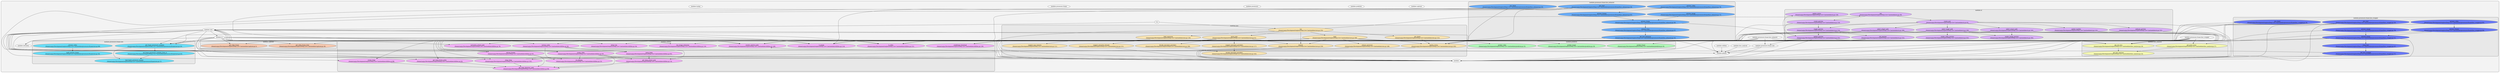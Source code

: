 digraph G {
    graph [rankdir=TB, clusterrank="local"];
    subgraph cluster_G {

        graph [style="filled,rounded", fillcolor="#80808018", label=""];
        modules [label="modules", style="filled", fillcolor="#ffffffb2", fontcolor="#000000", group="0"];
        modules__capturer [label="modules.capturer", style="filled", fillcolor="#ffffffb2", fontcolor="#000000", group="1"];
        modules__core [label="modules.core", style="filled", fillcolor="#ffffffb2", fontcolor="#000000", group="2"];
        modules__face_analyser [label="modules.face_analyser", style="filled", fillcolor="#ffffffb2", fontcolor="#000000", group="3"];
        modules__globals [label="modules.globals", style="filled", fillcolor="#ffffffb2", fontcolor="#000000", group="4"];
        modules__metadata [label="modules.metadata", style="filled", fillcolor="#ffffffb2", fontcolor="#000000", group="5"];
        modules__predicter [label="modules.predicter", style="filled", fillcolor="#ffffffb2", fontcolor="#000000", group="6"];
        modules__processors [label="modules.processors", style="filled", fillcolor="#ffffffb2", fontcolor="#000000", group="7"];
        modules__processors__frame [label="modules.processors.frame", style="filled", fillcolor="#ffffffb2", fontcolor="#000000", group="8"];
        modules__processors__frame__core [label="modules.processors.frame.core", style="filled", fillcolor="#ffffffb2", fontcolor="#000000", group="9"];
        modules__processors__frame__face_enhancer [label="modules.processors.frame.face_enhancer", style="filled", fillcolor="#ffffffb2", fontcolor="#000000", group="10"];
        modules__processors__frame__face_swapper [label="modules.processors.frame.face_swapper", style="filled", fillcolor="#ffffffb2", fontcolor="#000000", group="11"];
        modules__typing [label="modules.typing", style="filled", fillcolor="#ffffffb2", fontcolor="#000000", group="12"];
        modules__ui [label="modules.ui", style="filled", fillcolor="#ffffffb2", fontcolor="#000000", group="13"];
        modules__utilities [label="modules.utilities", style="filled", fillcolor="#ffffffb2", fontcolor="#000000", group="14"];
        run [label="run", style="filled", fillcolor="#ffffffb2", fontcolor="#000000", group="15"];
        subgraph cluster_modules__capturer {

            graph [style="filled,rounded", fillcolor="#80808018", label="modules.capturer"];
            modules__capturer__get_video_frame [label="get_video_frame\n(/home/sanjay/Development/explore/Deep-Live-Cam/modules/capturer.py:5)", style="filled", fillcolor="#ffbd99b2", fontcolor="#000000", group="1"];
            modules__capturer__get_video_frame_total [label="get_video_frame_total\n(/home/sanjay/Development/explore/Deep-Live-Cam/modules/capturer.py:16)", style="filled", fillcolor="#ffbd99b2", fontcolor="#000000", group="1"];
        }
        subgraph cluster_modules__core {

            graph [style="filled,rounded", fillcolor="#80808018", label="modules.core"];
            modules__core__decode_execution_providers [label="decode_execution_providers\n(/home/sanjay/Development/explore/Deep-Live-Cam/modules/core.py:106)", style="filled", fillcolor="#ffe199b2", fontcolor="#000000", group="2"];
            modules__core__destroy [label="destroy\n(/home/sanjay/Development/explore/Deep-Live-Cam/modules/core.py:229)", style="filled", fillcolor="#ffe199b2", fontcolor="#000000", group="2"];
            modules__core__encode_execution_providers [label="encode_execution_providers\n(/home/sanjay/Development/explore/Deep-Live-Cam/modules/core.py:102)", style="filled", fillcolor="#ffe199b2", fontcolor="#000000", group="2"];
            modules__core__limit_resources [label="limit_resources\n(/home/sanjay/Development/explore/Deep-Live-Cam/modules/core.py:129)", style="filled", fillcolor="#ffe199b2", fontcolor="#000000", group="2"];
            modules__core__parse_args [label="parse_args\n(/home/sanjay/Development/explore/Deep-Live-Cam/modules/core.py:31)", style="filled", fillcolor="#ffe199b2", fontcolor="#000000", group="2"];
            modules__core__pre_check [label="pre_check\n(/home/sanjay/Development/explore/Deep-Live-Cam/modules/core.py:153)", style="filled", fillcolor="#ffe199b2", fontcolor="#000000", group="2"];
            modules__core__release_resources [label="release_resources\n(/home/sanjay/Development/explore/Deep-Live-Cam/modules/core.py:148)", style="filled", fillcolor="#ffe199b2", fontcolor="#000000", group="2"];
            modules__core__run [label="run\n(/home/sanjay/Development/explore/Deep-Live-Cam/modules/core.py:235)", style="filled", fillcolor="#ffe199b2", fontcolor="#000000", group="2"];
            modules__core__start [label="start\n(/home/sanjay/Development/explore/Deep-Live-Cam/modules/core.py:169)", style="filled", fillcolor="#ffe199b2", fontcolor="#000000", group="2"];
            modules__core__suggest_execution_providers [label="suggest_execution_providers\n(/home/sanjay/Development/explore/Deep-Live-Cam/modules/core.py:117)", style="filled", fillcolor="#ffe199b2", fontcolor="#000000", group="2"];
            modules__core__suggest_execution_threads [label="suggest_execution_threads\n(/home/sanjay/Development/explore/Deep-Live-Cam/modules/core.py:121)", style="filled", fillcolor="#ffe199b2", fontcolor="#000000", group="2"];
            modules__core__suggest_max_memory [label="suggest_max_memory\n(/home/sanjay/Development/explore/Deep-Live-Cam/modules/core.py:111)", style="filled", fillcolor="#ffe199b2", fontcolor="#000000", group="2"];
            modules__core__update_status [label="update_status\n(/home/sanjay/Development/explore/Deep-Live-Cam/modules/core.py:163)", style="filled", fillcolor="#ffe199b2", fontcolor="#000000", group="2"];
        }
        subgraph cluster_modules__face_analyser {

            graph [style="filled,rounded", fillcolor="#80808018", label="modules.face_analyser"];
            modules__face_analyser__get_face_analyser [label="get_face_analyser\n(/home/sanjay/Development/explore/Deep-Live-Cam/modules/face_analyser.py:10)", style="filled", fillcolor="#f9ff99b2", fontcolor="#000000", group="3"];
            modules__face_analyser__get_many_faces [label="get_many_faces\n(/home/sanjay/Development/explore/Deep-Live-Cam/modules/face_analyser.py:27)", style="filled", fillcolor="#f9ff99b2", fontcolor="#000000", group="3"];
            modules__face_analyser__get_one_face [label="get_one_face\n(/home/sanjay/Development/explore/Deep-Live-Cam/modules/face_analyser.py:19)", style="filled", fillcolor="#f9ff99b2", fontcolor="#000000", group="3"];
        }
        subgraph cluster_modules__predicter {

            graph [style="filled,rounded", fillcolor="#80808018", label="modules.predicter"];
            modules__predicter__predict_frame [label="predict_frame\n(/home/sanjay/Development/explore/Deep-Live-Cam/modules/predicter.py:10)", style="filled", fillcolor="#99ffa5b2", fontcolor="#000000", group="6"];
            modules__predicter__predict_image [label="predict_image\n(/home/sanjay/Development/explore/Deep-Live-Cam/modules/predicter.py:19)", style="filled", fillcolor="#99ffa5b2", fontcolor="#000000", group="6"];
            modules__predicter__predict_video [label="predict_video\n(/home/sanjay/Development/explore/Deep-Live-Cam/modules/predicter.py:23)", style="filled", fillcolor="#99ffa5b2", fontcolor="#000000", group="6"];
        }
        subgraph cluster_modules__processors__frame__core {

            graph [style="filled,rounded", fillcolor="#80808018", label="modules.processors.frame.core"];
            modules__processors__frame__core__get_frame_processors_modules [label="get_frame_processors_modules\n(/home/sanjay/Development/explore/Deep-Live-Cam/modules/processors/frame/core.py:33)", style="filled", fillcolor="#32daffb2", fontcolor="#000000", group="9"];
            modules__processors__frame__core__load_frame_processor_module [label="load_frame_processor_module\n(/home/sanjay/Development/explore/Deep-Live-Cam/modules/processors/frame/core.py:21)", style="filled", fillcolor="#32daffb2", fontcolor="#000000", group="9"];
            modules__processors__frame__core__multi_process_frame [label="multi_process_frame\n(/home/sanjay/Development/explore/Deep-Live-Cam/modules/processors/frame/core.py:58)", style="filled", fillcolor="#32daffb2", fontcolor="#000000", group="9"];
            modules__processors__frame__core__process_video [label="process_video\n(/home/sanjay/Development/explore/Deep-Live-Cam/modules/processors/frame/core.py:68)", style="filled", fillcolor="#32daffb2", fontcolor="#000000", group="9"];
            modules__processors__frame__core__set_frame_processors_modules_from_ui [label="set_frame_processors_modules_from_ui\n(/home/sanjay/Development/explore/Deep-Live-Cam/modules/processors/frame/core.py:43)", style="filled", fillcolor="#32daffb2", fontcolor="#000000", group="9"];
        }
        subgraph cluster_modules__processors__frame__face_enhancer {

            graph [style="filled,rounded", fillcolor="#80808018", label="modules.processors.frame.face_enhancer"];
            modules__processors__frame__face_enhancer__enhance_face [label="enhance_face\n(/home/sanjay/Development/explore/Deep-Live-Cam/modules/processors/frame/face_enhancer.py:47)", style="filled", fillcolor="#3292ffb2", fontcolor="#000000", group="10"];
            modules__processors__frame__face_enhancer__get_face_enhancer [label="get_face_enhancer\n(/home/sanjay/Development/explore/Deep-Live-Cam/modules/processors/frame/face_enhancer.py:33)", style="filled", fillcolor="#3292ffb2", fontcolor="#000000", group="10"];
            modules__processors__frame__face_enhancer__pre_check [label="pre_check\n(/home/sanjay/Development/explore/Deep-Live-Cam/modules/processors/frame/face_enhancer.py:20)", style="filled", fillcolor="#3292ffb2", fontcolor="#000000", group="10"];
            modules__processors__frame__face_enhancer__pre_start [label="pre_start\n(/home/sanjay/Development/explore/Deep-Live-Cam/modules/processors/frame/face_enhancer.py:26)", style="filled", fillcolor="#3292ffb2", fontcolor="#000000", group="10"];
            modules__processors__frame__face_enhancer__process_frame [label="process_frame\n(/home/sanjay/Development/explore/Deep-Live-Cam/modules/processors/frame/face_enhancer.py:56)", style="filled", fillcolor="#3292ffb2", fontcolor="#000000", group="10"];
            modules__processors__frame__face_enhancer__process_frames [label="process_frames\n(/home/sanjay/Development/explore/Deep-Live-Cam/modules/processors/frame/face_enhancer.py:63)", style="filled", fillcolor="#3292ffb2", fontcolor="#000000", group="10"];
            modules__processors__frame__face_enhancer__process_image [label="process_image\n(/home/sanjay/Development/explore/Deep-Live-Cam/modules/processors/frame/face_enhancer.py:72)", style="filled", fillcolor="#3292ffb2", fontcolor="#000000", group="10"];
            modules__processors__frame__face_enhancer__process_video [label="process_video\n(/home/sanjay/Development/explore/Deep-Live-Cam/modules/processors/frame/face_enhancer.py:78)", style="filled", fillcolor="#3292ffb2", fontcolor="#000000", group="10"];
        }
        subgraph cluster_modules__processors__frame__face_swapper {

            graph [style="filled,rounded", fillcolor="#80808018", label="modules.processors.frame.face_swapper"];
            modules__processors__frame__face_swapper__get_face_swapper [label="get_face_swapper\n(/home/sanjay/Development/explore/Deep-Live-Cam/modules/processors/frame/face_swapper.py:37)", style="filled", fillcolor="#324affb2", fontcolor="#000000", group="11"];
            modules__processors__frame__face_swapper__pre_check [label="pre_check\n(/home/sanjay/Development/explore/Deep-Live-Cam/modules/processors/frame/face_swapper.py:18)", style="filled", fillcolor="#324affb2", fontcolor="#000000", group="11"];
            modules__processors__frame__face_swapper__pre_start [label="pre_start\n(/home/sanjay/Development/explore/Deep-Live-Cam/modules/processors/frame/face_swapper.py:24)", style="filled", fillcolor="#324affb2", fontcolor="#000000", group="11"];
            modules__processors__frame__face_swapper__process_frame [label="process_frame\n(/home/sanjay/Development/explore/Deep-Live-Cam/modules/processors/frame/face_swapper.py:51)", style="filled", fillcolor="#324affb2", fontcolor="#000000", group="11"];
            modules__processors__frame__face_swapper__process_frames [label="process_frames\n(/home/sanjay/Development/explore/Deep-Live-Cam/modules/processors/frame/face_swapper.py:64)", style="filled", fillcolor="#324affb2", fontcolor="#000000", group="11"];
            modules__processors__frame__face_swapper__process_image [label="process_image\n(/home/sanjay/Development/explore/Deep-Live-Cam/modules/processors/frame/face_swapper.py:78)", style="filled", fillcolor="#324affb2", fontcolor="#000000", group="11"];
            modules__processors__frame__face_swapper__process_video [label="process_video\n(/home/sanjay/Development/explore/Deep-Live-Cam/modules/processors/frame/face_swapper.py:85)", style="filled", fillcolor="#324affb2", fontcolor="#000000", group="11"];
            modules__processors__frame__face_swapper__swap_face [label="swap_face\n(/home/sanjay/Development/explore/Deep-Live-Cam/modules/processors/frame/face_swapper.py:47)", style="filled", fillcolor="#324affb2", fontcolor="#000000", group="11"];
        }
        subgraph cluster_modules__ui {

            graph [style="filled,rounded", fillcolor="#80808018", label="modules.ui"];
            modules__ui__create_preview [label="create_preview\n(/home/sanjay/Development/explore/Deep-Live-Cam/modules/ui.py:118)", style="filled", fillcolor="#d499ffb2", fontcolor="#000000", group="13"];
            modules__ui__create_root [label="create_root\n(/home/sanjay/Development/explore/Deep-Live-Cam/modules/ui.py:45)", style="filled", fillcolor="#d499ffb2", fontcolor="#000000", group="13"];
            modules__ui__init [label="init\n(/home/sanjay/Development/explore/Deep-Live-Cam/modules/ui.py:36)", style="filled", fillcolor="#d499ffb2", fontcolor="#000000", group="13"];
            modules__ui__init_preview [label="init_preview\n(/home/sanjay/Development/explore/Deep-Live-Cam/modules/ui.py:225)", style="filled", fillcolor="#d499ffb2", fontcolor="#000000", group="13"];
            modules__ui__render_image_preview [label="render_image_preview\n(/home/sanjay/Development/explore/Deep-Live-Cam/modules/ui.py:195)", style="filled", fillcolor="#d499ffb2", fontcolor="#000000", group="13"];
            modules__ui__render_video_preview [label="render_video_preview\n(/home/sanjay/Development/explore/Deep-Live-Cam/modules/ui.py:202)", style="filled", fillcolor="#d499ffb2", fontcolor="#000000", group="13"];
            modules__ui__select_output_path [label="select_output_path\n(/home/sanjay/Development/explore/Deep-Live-Cam/modules/ui.py:180)", style="filled", fillcolor="#d499ffb2", fontcolor="#000000", group="13"];
            modules__ui__select_source_path [label="select_source_path\n(/home/sanjay/Development/explore/Deep-Live-Cam/modules/ui.py:145)", style="filled", fillcolor="#d499ffb2", fontcolor="#000000", group="13"];
            modules__ui__select_target_path [label="select_target_path\n(/home/sanjay/Development/explore/Deep-Live-Cam/modules/ui.py:160)", style="filled", fillcolor="#d499ffb2", fontcolor="#000000", group="13"];
            modules__ui__toggle_preview [label="toggle_preview\n(/home/sanjay/Development/explore/Deep-Live-Cam/modules/ui.py:216)", style="filled", fillcolor="#d499ffb2", fontcolor="#000000", group="13"];
            modules__ui__update_preview [label="update_preview\n(/home/sanjay/Development/explore/Deep-Live-Cam/modules/ui.py:235)", style="filled", fillcolor="#d499ffb2", fontcolor="#000000", group="13"];
            modules__ui__update_status [label="update_status\n(/home/sanjay/Development/explore/Deep-Live-Cam/modules/ui.py:136)", style="filled", fillcolor="#d499ffb2", fontcolor="#000000", group="13"];
            modules__ui__update_tumbler [label="update_tumbler\n(/home/sanjay/Development/explore/Deep-Live-Cam/modules/ui.py:141)", style="filled", fillcolor="#d499ffb2", fontcolor="#000000", group="13"];
            modules__ui__webcam_preview [label="webcam_preview\n(/home/sanjay/Development/explore/Deep-Live-Cam/modules/ui.py:252)", style="filled", fillcolor="#d499ffb2", fontcolor="#000000", group="13"];
        }
        subgraph cluster_modules__utilities {

            graph [style="filled,rounded", fillcolor="#80808018", label="modules.utilities"];
            modules__utilities__clean_temp [label="clean_temp\n(/home/sanjay/Development/explore/Deep-Live-Cam/modules/utilities.py:101)", style="filled", fillcolor="#f899ffb2", fontcolor="#000000", group="14"];
            modules__utilities__conditional_download [label="conditional_download\n(/home/sanjay/Development/explore/Deep-Live-Cam/modules/utilities.py:128)", style="filled", fillcolor="#f899ffb2", fontcolor="#000000", group="14"];
            modules__utilities__create_temp [label="create_temp\n(/home/sanjay/Development/explore/Deep-Live-Cam/modules/utilities.py:88)", style="filled", fillcolor="#f899ffb2", fontcolor="#000000", group="14"];
            modules__utilities__create_video [label="create_video\n(/home/sanjay/Development/explore/Deep-Live-Cam/modules/utilities.py:50)", style="filled", fillcolor="#f899ffb2", fontcolor="#000000", group="14"];
            modules__utilities__detect_fps [label="detect_fps\n(/home/sanjay/Development/explore/Deep-Live-Cam/modules/utilities.py:34)", style="filled", fillcolor="#f899ffb2", fontcolor="#000000", group="14"];
            modules__utilities__extract_frames [label="extract_frames\n(/home/sanjay/Development/explore/Deep-Live-Cam/modules/utilities.py:45)", style="filled", fillcolor="#f899ffb2", fontcolor="#000000", group="14"];
            modules__utilities__get_temp_directory_path [label="get_temp_directory_path\n(/home/sanjay/Development/explore/Deep-Live-Cam/modules/utilities.py:68)", style="filled", fillcolor="#f899ffb2", fontcolor="#000000", group="14"];
            modules__utilities__get_temp_frame_paths [label="get_temp_frame_paths\n(/home/sanjay/Development/explore/Deep-Live-Cam/modules/utilities.py:63)", style="filled", fillcolor="#f899ffb2", fontcolor="#000000", group="14"];
            modules__utilities__get_temp_output_path [label="get_temp_output_path\n(/home/sanjay/Development/explore/Deep-Live-Cam/modules/utilities.py:74)", style="filled", fillcolor="#f899ffb2", fontcolor="#000000", group="14"];
            modules__utilities__has_image_extension [label="has_image_extension\n(/home/sanjay/Development/explore/Deep-Live-Cam/modules/utilities.py:110)", style="filled", fillcolor="#f899ffb2", fontcolor="#000000", group="14"];
            modules__utilities__is_image [label="is_image\n(/home/sanjay/Development/explore/Deep-Live-Cam/modules/utilities.py:114)", style="filled", fillcolor="#f899ffb2", fontcolor="#000000", group="14"];
            modules__utilities__is_video [label="is_video\n(/home/sanjay/Development/explore/Deep-Live-Cam/modules/utilities.py:121)", style="filled", fillcolor="#f899ffb2", fontcolor="#000000", group="14"];
            modules__utilities__move_temp [label="move_temp\n(/home/sanjay/Development/explore/Deep-Live-Cam/modules/utilities.py:93)", style="filled", fillcolor="#f899ffb2", fontcolor="#000000", group="14"];
            modules__utilities__normalize_output_path [label="normalize_output_path\n(/home/sanjay/Development/explore/Deep-Live-Cam/modules/utilities.py:79)", style="filled", fillcolor="#f899ffb2", fontcolor="#000000", group="14"];
            modules__utilities__resolve_relative_path [label="resolve_relative_path\n(/home/sanjay/Development/explore/Deep-Live-Cam/modules/utilities.py:140)", style="filled", fillcolor="#f899ffb2", fontcolor="#000000", group="14"];
            modules__utilities__restore_audio [label="restore_audio\n(/home/sanjay/Development/explore/Deep-Live-Cam/modules/utilities.py:56)", style="filled", fillcolor="#f899ffb2", fontcolor="#000000", group="14"];
            modules__utilities__run_ffmpeg [label="run_ffmpeg\n(/home/sanjay/Development/explore/Deep-Live-Cam/modules/utilities.py:23)", style="filled", fillcolor="#f899ffb2", fontcolor="#000000", group="14"];
        }
    }
        run -> modules__core__run [style="solid",  color="#000000"];
        run -> modules__core [style="solid",  color="#000000"];
        modules__utilities -> modules__globals [style="solid",  color="#000000"];
        modules__utilities__run_ffmpeg -> modules [style="solid",  color="#000000"];
        modules__utilities__extract_frames -> modules__utilities__run_ffmpeg [style="solid",  color="#000000"];
        modules__utilities__extract_frames -> modules__utilities__get_temp_directory_path [style="solid",  color="#000000"];
        modules__utilities__create_video -> modules [style="solid",  color="#000000"];
        modules__utilities__create_video -> modules__utilities__get_temp_output_path [style="solid",  color="#000000"];
        modules__utilities__create_video -> modules__utilities__run_ffmpeg [style="solid",  color="#000000"];
        modules__utilities__create_video -> modules__utilities__get_temp_directory_path [style="solid",  color="#000000"];
        modules__utilities__restore_audio -> modules__utilities__move_temp [style="solid",  color="#000000"];
        modules__utilities__restore_audio -> modules__utilities__get_temp_output_path [style="solid",  color="#000000"];
        modules__utilities__restore_audio -> modules__utilities__run_ffmpeg [style="solid",  color="#000000"];
        modules__utilities__get_temp_frame_paths -> modules__utilities__get_temp_directory_path [style="solid",  color="#000000"];
        modules__utilities__get_temp_output_path -> modules__utilities__get_temp_directory_path [style="solid",  color="#000000"];
        modules__utilities__create_temp -> modules__utilities__get_temp_directory_path [style="solid",  color="#000000"];
        modules__utilities__move_temp -> modules__utilities__get_temp_output_path [style="solid",  color="#000000"];
        modules__utilities__clean_temp -> modules [style="solid",  color="#000000"];
        modules__utilities__clean_temp -> modules__utilities__get_temp_directory_path [style="solid",  color="#000000"];
        modules__core -> modules__utilities__is_video [style="solid",  color="#000000"];
        modules__core -> modules__utilities__create_video [style="solid",  color="#000000"];
        modules__core -> modules__utilities__extract_frames [style="solid",  color="#000000"];
        modules__core -> modules__utilities__is_image [style="solid",  color="#000000"];
        modules__core -> modules__utilities__has_image_extension [style="solid",  color="#000000"];
        modules__core -> modules__utilities__clean_temp [style="solid",  color="#000000"];
        modules__core -> modules__metadata [style="solid",  color="#000000"];
        modules__core -> modules__ui [style="solid",  color="#000000"];
        modules__core -> modules__utilities__detect_fps [style="solid",  color="#000000"];
        modules__core -> modules__processors__frame__core__get_frame_processors_modules [style="solid",  color="#000000"];
        modules__core -> modules__utilities__move_temp [style="solid",  color="#000000"];
        modules__core -> modules [style="solid",  color="#000000"];
        modules__core -> modules__utilities__create_temp [style="solid",  color="#000000"];
        modules__core -> modules__globals [style="solid",  color="#000000"];
        modules__core -> modules__utilities__normalize_output_path [style="solid",  color="#000000"];
        modules__core -> modules__utilities__get_temp_frame_paths [style="solid",  color="#000000"];
        modules__core -> modules__utilities__restore_audio [style="solid",  color="#000000"];
        modules__core__parse_args -> modules__core__suggest_max_memory [style="solid",  color="#000000"];
        modules__core__parse_args -> modules__core__suggest_execution_providers [style="solid",  color="#000000"];
        modules__core__parse_args -> modules__core__destroy [style="solid",  color="#000000"];
        modules__core__parse_args -> modules__core__suggest_execution_threads [style="solid",  color="#000000"];
        modules__core__parse_args -> modules [style="solid",  color="#000000"];
        modules__core__parse_args -> modules__core__decode_execution_providers [style="solid",  color="#000000"];
        modules__core__parse_args -> modules__utilities__normalize_output_path [style="solid",  color="#000000"];
        modules__core__decode_execution_providers -> modules__core__encode_execution_providers [style="solid",  color="#000000"];
        modules__core__suggest_execution_providers -> modules__core__encode_execution_providers [style="solid",  color="#000000"];
        modules__core__suggest_execution_threads -> modules [style="solid",  color="#000000"];
        modules__core__limit_resources -> modules [style="solid",  color="#000000"];
        modules__core__release_resources -> modules [style="solid",  color="#000000"];
        modules__core__pre_check -> modules__core__update_status [style="solid",  color="#000000"];
        modules__core__update_status -> modules__ui__update_status [style="solid",  color="#000000"];
        modules__core__update_status -> modules [style="solid",  color="#000000"];
        modules__core__start -> modules__utilities__is_video [style="solid",  color="#000000"];
        modules__core__start -> modules__utilities__create_video [style="solid",  color="#000000"];
        modules__core__start -> modules__utilities__extract_frames [style="solid",  color="#000000"];
        modules__core__start -> modules__utilities__is_image [style="solid",  color="#000000"];
        modules__core__start -> modules__utilities__has_image_extension [style="solid",  color="#000000"];
        modules__core__start -> modules__utilities__clean_temp [style="solid",  color="#000000"];
        modules__core__start -> modules__core__update_status [style="solid",  color="#000000"];
        modules__core__start -> modules__utilities__detect_fps [style="solid",  color="#000000"];
        modules__core__start -> modules__processors__frame__core__get_frame_processors_modules [style="solid",  color="#000000"];
        modules__core__start -> modules__utilities__move_temp [style="solid",  color="#000000"];
        modules__core__start -> modules [style="solid",  color="#000000"];
        modules__core__start -> modules__utilities__create_temp [style="solid",  color="#000000"];
        modules__core__start -> modules__predicter__predict_image [style="solid",  color="#000000"];
        modules__core__start -> modules__predicter__predict_video [style="solid",  color="#000000"];
        modules__core__start -> modules__core__release_resources [style="solid",  color="#000000"];
        modules__core__start -> modules__core__destroy [style="solid",  color="#000000"];
        modules__core__start -> modules__utilities__get_temp_frame_paths [style="solid",  color="#000000"];
        modules__core__start -> modules__utilities__restore_audio [style="solid",  color="#000000"];
        modules__core__destroy -> modules [style="solid",  color="#000000"];
        modules__core__destroy -> modules__utilities__clean_temp [style="solid",  color="#000000"];
        modules__core__run -> modules__core__start [style="solid",  color="#000000"];
        modules__core__run -> modules__core__pre_check [style="solid",  color="#000000"];
        modules__core__run -> modules__ui__init [style="solid",  color="#000000"];
        modules__core__run -> modules__processors__frame__core__get_frame_processors_modules [style="solid",  color="#000000"];
        modules__core__run -> modules__core__parse_args [style="solid",  color="#000000"];
        modules__core__run -> modules__core__destroy [style="solid",  color="#000000"];
        modules__core__run -> modules [style="solid",  color="#000000"];
        modules__core__run -> modules__core__limit_resources [style="solid",  color="#000000"];
        modules__face_analyser -> modules__globals [style="solid",  color="#000000"];
        modules__face_analyser__get_face_analyser -> modules [style="solid",  color="#000000"];
        modules__face_analyser__get_one_face -> modules__face_analyser__get_face_analyser [style="solid",  color="#000000"];
        modules__face_analyser__get_many_faces -> modules__face_analyser__get_face_analyser [style="solid",  color="#000000"];
        modules__ui -> modules__utilities__is_video [style="solid",  color="#000000"];
        modules__ui -> modules__capturer__get_video_frame [style="solid",  color="#000000"];
        modules__ui -> modules__utilities__is_image [style="solid",  color="#000000"];
        modules__ui -> modules__metadata [style="solid",  color="#000000"];
        modules__ui -> modules__face_analyser__get_one_face [style="solid",  color="#000000"];
        modules__ui -> modules__processors__frame__core__get_frame_processors_modules [style="solid",  color="#000000"];
        modules__ui -> modules [style="solid",  color="#000000"];
        modules__ui -> modules__globals [style="solid",  color="#000000"];
        modules__ui -> modules__capturer__get_video_frame_total [style="solid",  color="#000000"];
        modules__ui -> modules__utilities__resolve_relative_path [style="solid",  color="#000000"];
        modules__ui__init -> modules__ui__create_root [style="solid",  color="#000000"];
        modules__ui__init -> modules__ui__create_preview [style="solid",  color="#000000"];
        modules__ui__create_root -> modules__ui__select_source_path [style="solid",  color="#000000"];
        modules__ui__create_root -> modules [style="solid",  color="#000000"];
        modules__ui__create_root -> modules__ui__update_tumbler [style="solid",  color="#000000"];
        modules__ui__create_root -> modules__ui__webcam_preview [style="solid",  color="#000000"];
        modules__ui__create_root -> modules__ui__toggle_preview [style="solid",  color="#000000"];
        modules__ui__create_root -> modules__ui__select_output_path [style="solid",  color="#000000"];
        modules__ui__create_root -> modules__utilities__resolve_relative_path [style="solid",  color="#000000"];
        modules__ui__create_root -> modules__ui__select_target_path [style="solid",  color="#000000"];
        modules__ui__create_preview -> modules__ui__toggle_preview [style="solid",  color="#000000"];
        modules__ui__create_preview -> modules__ui__update_preview [style="solid",  color="#000000"];
        modules__ui__update_tumbler -> modules [style="solid",  color="#000000"];
        modules__ui__select_source_path -> modules__ui__render_image_preview [style="solid",  color="#000000"];
        modules__ui__select_source_path -> modules [style="solid",  color="#000000"];
        modules__ui__select_source_path -> modules__utilities__is_image [style="solid",  color="#000000"];
        modules__ui__select_target_path -> modules__utilities__is_video [style="solid",  color="#000000"];
        modules__ui__select_target_path -> modules__ui__render_image_preview [style="solid",  color="#000000"];
        modules__ui__select_target_path -> modules [style="solid",  color="#000000"];
        modules__ui__select_target_path -> modules__ui__render_video_preview [style="solid",  color="#000000"];
        modules__ui__select_target_path -> modules__utilities__is_image [style="solid",  color="#000000"];
        modules__ui__select_output_path -> modules__utilities__is_video [style="solid",  color="#000000"];
        modules__ui__select_output_path -> modules [style="solid",  color="#000000"];
        modules__ui__select_output_path -> modules__utilities__is_image [style="solid",  color="#000000"];
        modules__ui__toggle_preview -> modules__ui__init_preview [style="solid",  color="#000000"];
        modules__ui__toggle_preview -> modules__ui__update_preview [style="solid",  color="#000000"];
        modules__ui__toggle_preview -> modules [style="solid",  color="#000000"];
        modules__ui__init_preview -> modules__utilities__is_video [style="solid",  color="#000000"];
        modules__ui__init_preview -> modules__capturer__get_video_frame_total [style="solid",  color="#000000"];
        modules__ui__init_preview -> modules [style="solid",  color="#000000"];
        modules__ui__init_preview -> modules__utilities__is_image [style="solid",  color="#000000"];
        modules__ui__update_preview -> modules__capturer__get_video_frame [style="solid",  color="#000000"];
        modules__ui__update_preview -> modules__face_analyser__get_one_face [style="solid",  color="#000000"];
        modules__ui__update_preview -> modules__predicter__predict_frame [style="solid",  color="#000000"];
        modules__ui__update_preview -> modules__processors__frame__core__get_frame_processors_modules [style="solid",  color="#000000"];
        modules__ui__update_preview -> modules [style="solid",  color="#000000"];
        modules__ui__webcam_preview -> modules__face_analyser__get_one_face [style="solid",  color="#000000"];
        modules__ui__webcam_preview -> modules__processors__frame__core__get_frame_processors_modules [style="solid",  color="#000000"];
        modules__ui__webcam_preview -> modules [style="solid",  color="#000000"];
        modules__processors__frame__face_swapper -> modules__utilities__is_video [style="solid",  color="#000000"];
        modules__processors__frame__face_swapper -> modules__utilities__is_image [style="solid",  color="#000000"];
        modules__processors__frame__face_swapper -> modules__core__update_status [style="solid",  color="#000000"];
        modules__processors__frame__face_swapper -> modules__face_analyser__get_one_face [style="solid",  color="#000000"];
        modules__processors__frame__face_swapper -> modules__globals [style="solid",  color="#000000"];
        modules__processors__frame__face_swapper -> modules__utilities__resolve_relative_path [style="solid",  color="#000000"];
        modules__processors__frame__face_swapper -> modules__processors__frame__core [style="solid",  color="#000000"];
        modules__processors__frame__face_swapper -> modules__face_analyser__get_many_faces [style="solid",  color="#000000"];
        modules__processors__frame__face_swapper -> modules__utilities__conditional_download [style="solid",  color="#000000"];
        modules__processors__frame__face_swapper__pre_check -> modules__utilities__conditional_download [style="solid",  color="#000000"];
        modules__processors__frame__face_swapper__pre_check -> modules__utilities__resolve_relative_path [style="solid",  color="#000000"];
        modules__processors__frame__face_swapper__pre_start -> modules__utilities__is_video [style="solid",  color="#000000"];
        modules__processors__frame__face_swapper__pre_start -> modules__core__update_status [style="solid",  color="#000000"];
        modules__processors__frame__face_swapper__pre_start -> modules__face_analyser__get_one_face [style="solid",  color="#000000"];
        modules__processors__frame__face_swapper__pre_start -> modules [style="solid",  color="#000000"];
        modules__processors__frame__face_swapper__pre_start -> modules__utilities__is_image [style="solid",  color="#000000"];
        modules__processors__frame__face_swapper__get_face_swapper -> modules__utilities__resolve_relative_path [style="solid",  color="#000000"];
        modules__processors__frame__face_swapper__get_face_swapper -> modules [style="solid",  color="#000000"];
        modules__processors__frame__face_swapper__swap_face -> modules__processors__frame__face_swapper__get_face_swapper [style="solid",  color="#000000"];
        modules__processors__frame__face_swapper__process_frame -> modules__face_analyser__get_one_face [style="solid",  color="#000000"];
        modules__processors__frame__face_swapper__process_frame -> modules__processors__frame__face_swapper__swap_face [style="solid",  color="#000000"];
        modules__processors__frame__face_swapper__process_frame -> modules [style="solid",  color="#000000"];
        modules__processors__frame__face_swapper__process_frame -> modules__face_analyser__get_many_faces [style="solid",  color="#000000"];
        modules__processors__frame__face_swapper__process_frames -> modules__face_analyser__get_one_face [style="solid",  color="#000000"];
        modules__processors__frame__face_swapper__process_frames -> modules__processors__frame__face_swapper__process_frame [style="solid",  color="#000000"];
        modules__processors__frame__face_swapper__process_image -> modules__face_analyser__get_one_face [style="solid",  color="#000000"];
        modules__processors__frame__face_swapper__process_image -> modules__processors__frame__face_swapper__process_frame [style="solid",  color="#000000"];
        modules__processors__frame__face_swapper__process_video -> modules__processors__frame__face_swapper__process_frames [style="solid",  color="#000000"];
        modules__processors__frame__face_swapper__process_video -> modules [style="solid",  color="#000000"];
        modules__processors__frame__core -> modules [style="solid",  color="#000000"];
        modules__processors__frame__core -> modules__globals [style="solid",  color="#000000"];
        modules__processors__frame__core__get_frame_processors_modules -> modules__processors__frame__core__load_frame_processor_module [style="solid",  color="#000000"];
        modules__processors__frame__core__get_frame_processors_modules -> modules__processors__frame__core__set_frame_processors_modules_from_ui [style="solid",  color="#000000"];
        modules__processors__frame__core__set_frame_processors_modules_from_ui -> modules__processors__frame__core__load_frame_processor_module [style="solid",  color="#000000"];
        modules__processors__frame__core__process_video -> modules__processors__frame__core__multi_process_frame [style="solid",  color="#000000"];
        modules__processors__frame__face_enhancer -> modules__utilities__is_video [style="solid",  color="#000000"];
        modules__processors__frame__face_enhancer -> modules__utilities__is_image [style="solid",  color="#000000"];
        modules__processors__frame__face_enhancer -> modules__core__update_status [style="solid",  color="#000000"];
        modules__processors__frame__face_enhancer -> modules__face_analyser__get_one_face [style="solid",  color="#000000"];
        modules__processors__frame__face_enhancer -> modules__globals [style="solid",  color="#000000"];
        modules__processors__frame__face_enhancer -> modules__utilities__resolve_relative_path [style="solid",  color="#000000"];
        modules__processors__frame__face_enhancer -> modules__processors__frame__core [style="solid",  color="#000000"];
        modules__processors__frame__face_enhancer -> modules__utilities__conditional_download [style="solid",  color="#000000"];
        modules__processors__frame__face_enhancer__pre_check -> modules__utilities__conditional_download [style="solid",  color="#000000"];
        modules__processors__frame__face_enhancer__pre_check -> modules__utilities__resolve_relative_path [style="solid",  color="#000000"];
        modules__processors__frame__face_enhancer__pre_start -> modules__utilities__is_video [style="solid",  color="#000000"];
        modules__processors__frame__face_enhancer__pre_start -> modules__core__update_status [style="solid",  color="#000000"];
        modules__processors__frame__face_enhancer__pre_start -> modules [style="solid",  color="#000000"];
        modules__processors__frame__face_enhancer__pre_start -> modules__utilities__is_image [style="solid",  color="#000000"];
        modules__processors__frame__face_enhancer__get_face_enhancer -> modules__utilities__resolve_relative_path [style="solid",  color="#000000"];
        modules__processors__frame__face_enhancer__enhance_face -> modules__processors__frame__face_enhancer__get_face_enhancer [style="solid",  color="#000000"];
        modules__processors__frame__face_enhancer__process_frame -> modules__face_analyser__get_one_face [style="solid",  color="#000000"];
        modules__processors__frame__face_enhancer__process_frame -> modules__processors__frame__face_enhancer__enhance_face [style="solid",  color="#000000"];
        modules__processors__frame__face_enhancer__process_frames -> modules__processors__frame__face_enhancer__process_frame [style="solid",  color="#000000"];
        modules__processors__frame__face_enhancer__process_image -> modules__processors__frame__face_enhancer__process_frame [style="solid",  color="#000000"];
        modules__processors__frame__face_enhancer__process_video -> modules [style="solid",  color="#000000"];
        modules__processors__frame__face_enhancer__process_video -> modules__processors__frame__face_enhancer__process_frames [style="solid",  color="#000000"];
    }
